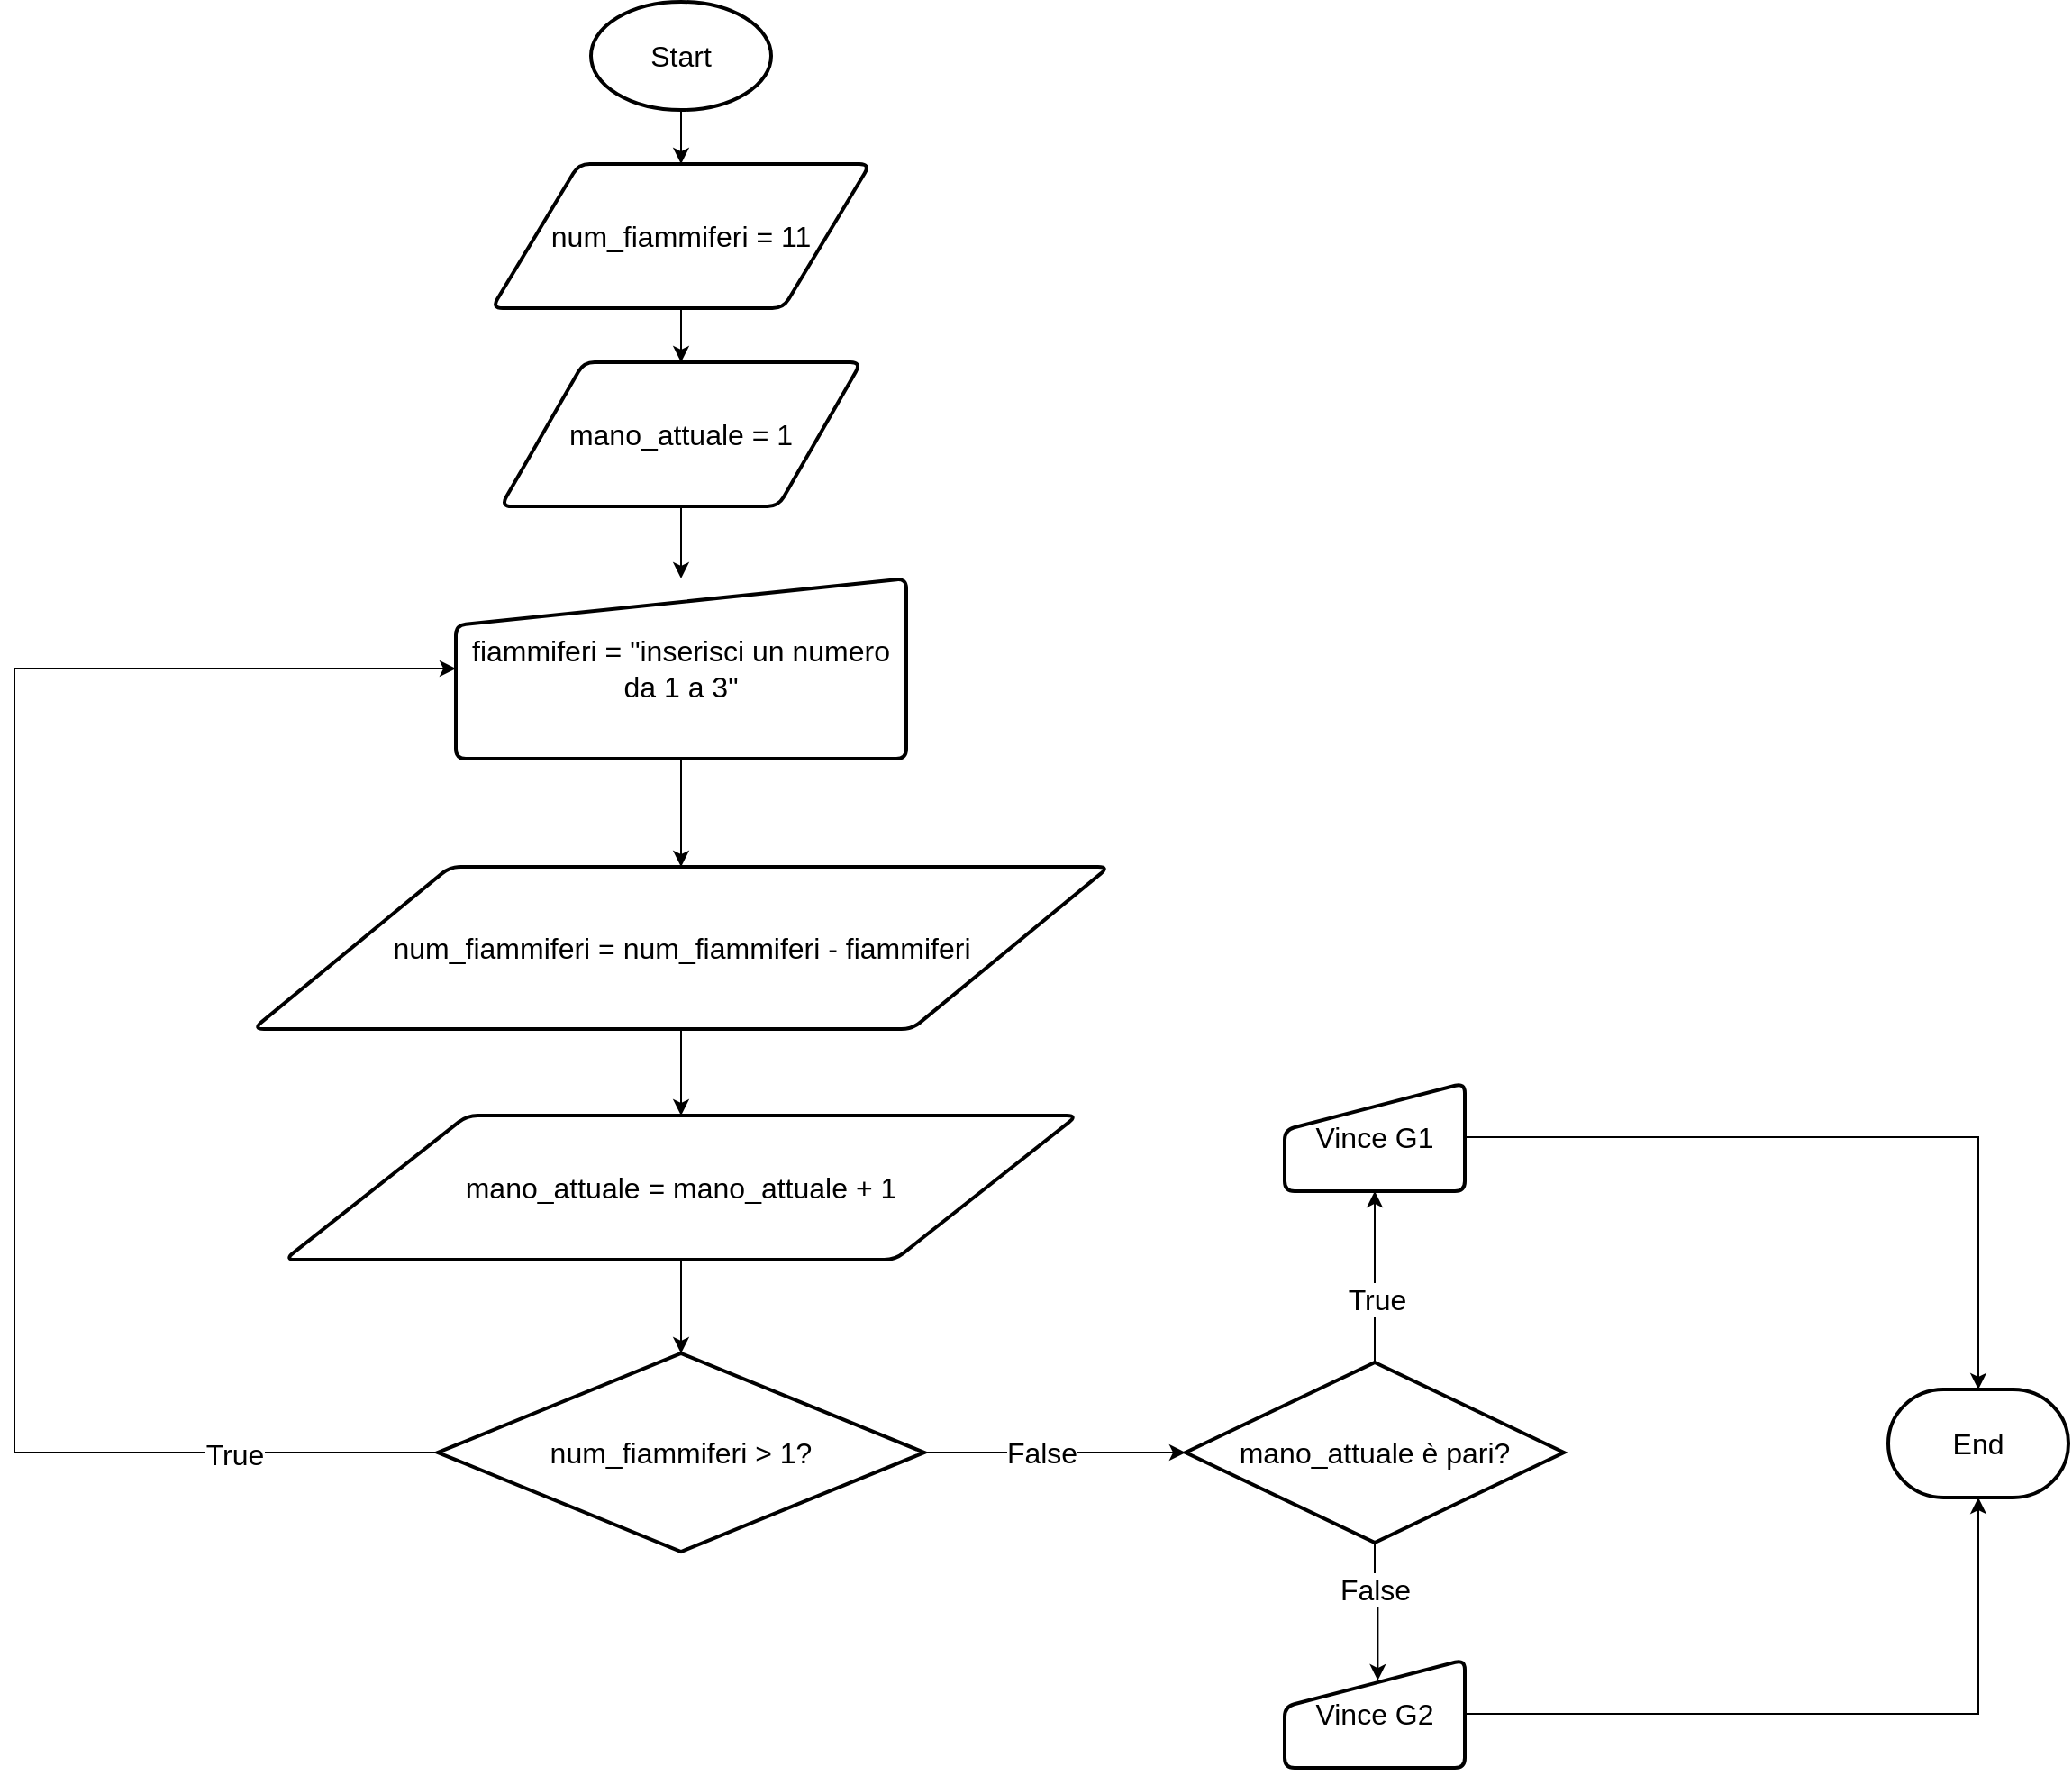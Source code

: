<mxfile version="26.0.4" pages="3">
  <diagram name="Gioco-11-basic" id="nITLRNRX0it9IIfdgYy6">
    <mxGraphModel dx="3160" dy="1380" grid="1" gridSize="10" guides="1" tooltips="1" connect="1" arrows="1" fold="1" page="1" pageScale="1" pageWidth="827" pageHeight="1169" math="0" shadow="0">
      <root>
        <mxCell id="0" />
        <mxCell id="1" parent="0" />
        <mxCell id="puIySypTSIMgb-tg57lY-1" style="edgeStyle=orthogonalEdgeStyle;rounded=0;orthogonalLoop=1;jettySize=auto;html=1;exitX=0.5;exitY=1;exitDx=0;exitDy=0;exitPerimeter=0;" edge="1" parent="1" source="ydHHLo_HtunqcIbkE-GD-1" target="ydHHLo_HtunqcIbkE-GD-3">
          <mxGeometry relative="1" as="geometry" />
        </mxCell>
        <mxCell id="ydHHLo_HtunqcIbkE-GD-1" value="&lt;font style=&quot;font-size: 16px;&quot;&gt;Start&lt;/font&gt;" style="strokeWidth=2;html=1;shape=mxgraph.flowchart.start_1;whiteSpace=wrap;" parent="1" vertex="1">
          <mxGeometry x="160" y="40" width="100" height="60" as="geometry" />
        </mxCell>
        <mxCell id="ydHHLo_HtunqcIbkE-GD-2" value="&lt;font style=&quot;font-size: 16px;&quot;&gt;End&lt;/font&gt;" style="strokeWidth=2;html=1;shape=mxgraph.flowchart.terminator;whiteSpace=wrap;" parent="1" vertex="1">
          <mxGeometry x="880" y="810" width="100" height="60" as="geometry" />
        </mxCell>
        <mxCell id="puIySypTSIMgb-tg57lY-3" style="edgeStyle=orthogonalEdgeStyle;rounded=0;orthogonalLoop=1;jettySize=auto;html=1;" edge="1" parent="1" source="ydHHLo_HtunqcIbkE-GD-3" target="puIySypTSIMgb-tg57lY-2">
          <mxGeometry relative="1" as="geometry" />
        </mxCell>
        <mxCell id="ydHHLo_HtunqcIbkE-GD-3" value="&lt;font style=&quot;font-size: 16px;&quot;&gt;num_fiammiferi = 11&lt;/font&gt;" style="shape=parallelogram;html=1;strokeWidth=2;perimeter=parallelogramPerimeter;whiteSpace=wrap;rounded=1;arcSize=12;size=0.23;" parent="1" vertex="1">
          <mxGeometry x="105" y="130" width="210" height="80" as="geometry" />
        </mxCell>
        <mxCell id="puIySypTSIMgb-tg57lY-5" style="edgeStyle=orthogonalEdgeStyle;rounded=0;orthogonalLoop=1;jettySize=auto;html=1;entryX=0.5;entryY=0;entryDx=0;entryDy=0;" edge="1" parent="1" source="puIySypTSIMgb-tg57lY-2" target="puIySypTSIMgb-tg57lY-4">
          <mxGeometry relative="1" as="geometry" />
        </mxCell>
        <mxCell id="puIySypTSIMgb-tg57lY-2" value="&lt;font style=&quot;font-size: 16px;&quot;&gt;mano_attuale = 1&lt;/font&gt;" style="shape=parallelogram;html=1;strokeWidth=2;perimeter=parallelogramPerimeter;whiteSpace=wrap;rounded=1;arcSize=12;size=0.23;" vertex="1" parent="1">
          <mxGeometry x="110" y="240" width="200" height="80" as="geometry" />
        </mxCell>
        <mxCell id="puIySypTSIMgb-tg57lY-8" style="edgeStyle=orthogonalEdgeStyle;rounded=0;orthogonalLoop=1;jettySize=auto;html=1;entryX=0.5;entryY=0;entryDx=0;entryDy=0;" edge="1" parent="1" source="puIySypTSIMgb-tg57lY-4" target="puIySypTSIMgb-tg57lY-7">
          <mxGeometry relative="1" as="geometry" />
        </mxCell>
        <mxCell id="puIySypTSIMgb-tg57lY-4" value="&lt;font style=&quot;font-size: 16px;&quot;&gt;fiammiferi = &quot;inserisci un numero da 1 a 3&quot;&lt;/font&gt;" style="html=1;strokeWidth=2;shape=manualInput;whiteSpace=wrap;rounded=1;size=26;arcSize=11;" vertex="1" parent="1">
          <mxGeometry x="85" y="360" width="250" height="100" as="geometry" />
        </mxCell>
        <mxCell id="puIySypTSIMgb-tg57lY-12" style="edgeStyle=orthogonalEdgeStyle;rounded=0;orthogonalLoop=1;jettySize=auto;html=1;entryX=0.5;entryY=0;entryDx=0;entryDy=0;" edge="1" parent="1" source="puIySypTSIMgb-tg57lY-7" target="puIySypTSIMgb-tg57lY-9">
          <mxGeometry relative="1" as="geometry" />
        </mxCell>
        <mxCell id="puIySypTSIMgb-tg57lY-7" value="&lt;font style=&quot;font-size: 16px;&quot;&gt;num_fiammiferi = num_fiammiferi - fiammiferi&lt;/font&gt;" style="shape=parallelogram;html=1;strokeWidth=2;perimeter=parallelogramPerimeter;whiteSpace=wrap;rounded=1;arcSize=12;size=0.23;" vertex="1" parent="1">
          <mxGeometry x="-27.5" y="520" width="475" height="90" as="geometry" />
        </mxCell>
        <mxCell id="puIySypTSIMgb-tg57lY-9" value="&lt;font style=&quot;font-size: 16px;&quot;&gt;mano_attuale = mano_attuale + 1&lt;/font&gt;" style="shape=parallelogram;html=1;strokeWidth=2;perimeter=parallelogramPerimeter;whiteSpace=wrap;rounded=1;arcSize=12;size=0.23;" vertex="1" parent="1">
          <mxGeometry x="-10" y="658" width="440" height="80" as="geometry" />
        </mxCell>
        <mxCell id="puIySypTSIMgb-tg57lY-16" style="edgeStyle=orthogonalEdgeStyle;rounded=0;orthogonalLoop=1;jettySize=auto;html=1;entryX=0;entryY=0.5;entryDx=0;entryDy=0;exitX=0;exitY=0.5;exitDx=0;exitDy=0;exitPerimeter=0;" edge="1" parent="1" source="puIySypTSIMgb-tg57lY-13" target="puIySypTSIMgb-tg57lY-4">
          <mxGeometry relative="1" as="geometry">
            <Array as="points">
              <mxPoint x="85" y="845" />
              <mxPoint x="-160" y="845" />
              <mxPoint x="-160" y="410" />
            </Array>
          </mxGeometry>
        </mxCell>
        <mxCell id="puIySypTSIMgb-tg57lY-18" value="&lt;font style=&quot;font-size: 16px;&quot;&gt;True&lt;/font&gt;" style="edgeLabel;html=1;align=center;verticalAlign=middle;resizable=0;points=[];" vertex="1" connectable="0" parent="puIySypTSIMgb-tg57lY-16">
          <mxGeometry x="-0.886" y="1" relative="1" as="geometry">
            <mxPoint x="-80" as="offset" />
          </mxGeometry>
        </mxCell>
        <mxCell id="puIySypTSIMgb-tg57lY-13" value="&lt;font style=&quot;font-size: 16px;&quot;&gt;num_fiammiferi &amp;gt; 1?&lt;/font&gt;" style="strokeWidth=2;html=1;shape=mxgraph.flowchart.decision;whiteSpace=wrap;" vertex="1" parent="1">
          <mxGeometry x="75" y="790" width="270" height="110" as="geometry" />
        </mxCell>
        <mxCell id="puIySypTSIMgb-tg57lY-14" style="edgeStyle=orthogonalEdgeStyle;rounded=0;orthogonalLoop=1;jettySize=auto;html=1;entryX=0.5;entryY=0;entryDx=0;entryDy=0;entryPerimeter=0;" edge="1" parent="1" source="puIySypTSIMgb-tg57lY-9" target="puIySypTSIMgb-tg57lY-13">
          <mxGeometry relative="1" as="geometry" />
        </mxCell>
        <mxCell id="puIySypTSIMgb-tg57lY-29" style="edgeStyle=orthogonalEdgeStyle;rounded=0;orthogonalLoop=1;jettySize=auto;html=1;entryX=0.5;entryY=1;entryDx=0;entryDy=0;" edge="1" parent="1" source="puIySypTSIMgb-tg57lY-20" target="puIySypTSIMgb-tg57lY-23">
          <mxGeometry relative="1" as="geometry" />
        </mxCell>
        <mxCell id="puIySypTSIMgb-tg57lY-30" value="&lt;font style=&quot;font-size: 16px;&quot;&gt;True&lt;/font&gt;" style="edgeLabel;html=1;align=center;verticalAlign=middle;resizable=0;points=[];" vertex="1" connectable="0" parent="puIySypTSIMgb-tg57lY-29">
          <mxGeometry x="-0.266" y="-1" relative="1" as="geometry">
            <mxPoint as="offset" />
          </mxGeometry>
        </mxCell>
        <mxCell id="puIySypTSIMgb-tg57lY-20" value="&lt;span style=&quot;font-size: 16px;&quot;&gt;mano_attuale è pari?&lt;/span&gt;" style="strokeWidth=2;html=1;shape=mxgraph.flowchart.decision;whiteSpace=wrap;" vertex="1" parent="1">
          <mxGeometry x="490" y="795" width="210" height="100" as="geometry" />
        </mxCell>
        <mxCell id="puIySypTSIMgb-tg57lY-21" style="edgeStyle=orthogonalEdgeStyle;rounded=0;orthogonalLoop=1;jettySize=auto;html=1;entryX=0;entryY=0.5;entryDx=0;entryDy=0;entryPerimeter=0;" edge="1" parent="1" source="puIySypTSIMgb-tg57lY-13" target="puIySypTSIMgb-tg57lY-20">
          <mxGeometry relative="1" as="geometry" />
        </mxCell>
        <mxCell id="puIySypTSIMgb-tg57lY-22" value="&lt;font style=&quot;font-size: 16px;&quot;&gt;False&lt;/font&gt;" style="edgeLabel;html=1;align=center;verticalAlign=middle;resizable=0;points=[];" vertex="1" connectable="0" parent="puIySypTSIMgb-tg57lY-21">
          <mxGeometry x="-0.108" relative="1" as="geometry">
            <mxPoint as="offset" />
          </mxGeometry>
        </mxCell>
        <mxCell id="puIySypTSIMgb-tg57lY-33" style="edgeStyle=orthogonalEdgeStyle;rounded=0;orthogonalLoop=1;jettySize=auto;html=1;exitX=1;exitY=0.5;exitDx=0;exitDy=0;" edge="1" parent="1" source="puIySypTSIMgb-tg57lY-23" target="ydHHLo_HtunqcIbkE-GD-2">
          <mxGeometry relative="1" as="geometry" />
        </mxCell>
        <mxCell id="puIySypTSIMgb-tg57lY-23" value="&lt;font style=&quot;font-size: 16px;&quot;&gt;Vince G1&lt;/font&gt;" style="html=1;strokeWidth=2;shape=manualInput;whiteSpace=wrap;rounded=1;size=26;arcSize=11;" vertex="1" parent="1">
          <mxGeometry x="545" y="640" width="100" height="60" as="geometry" />
        </mxCell>
        <mxCell id="puIySypTSIMgb-tg57lY-26" value="&lt;font style=&quot;font-size: 16px;&quot;&gt;Vince G2&lt;/font&gt;" style="html=1;strokeWidth=2;shape=manualInput;whiteSpace=wrap;rounded=1;size=26;arcSize=11;" vertex="1" parent="1">
          <mxGeometry x="545" y="960" width="100" height="60" as="geometry" />
        </mxCell>
        <mxCell id="puIySypTSIMgb-tg57lY-27" style="edgeStyle=orthogonalEdgeStyle;rounded=0;orthogonalLoop=1;jettySize=auto;html=1;exitX=0.5;exitY=1;exitDx=0;exitDy=0;" edge="1" parent="1" source="puIySypTSIMgb-tg57lY-26" target="puIySypTSIMgb-tg57lY-26">
          <mxGeometry relative="1" as="geometry" />
        </mxCell>
        <mxCell id="puIySypTSIMgb-tg57lY-31" style="edgeStyle=orthogonalEdgeStyle;rounded=0;orthogonalLoop=1;jettySize=auto;html=1;entryX=0.517;entryY=0.192;entryDx=0;entryDy=0;entryPerimeter=0;" edge="1" parent="1" source="puIySypTSIMgb-tg57lY-20" target="puIySypTSIMgb-tg57lY-26">
          <mxGeometry relative="1" as="geometry" />
        </mxCell>
        <mxCell id="puIySypTSIMgb-tg57lY-32" value="&lt;font style=&quot;font-size: 16px;&quot;&gt;False&lt;/font&gt;" style="edgeLabel;html=1;align=center;verticalAlign=middle;resizable=0;points=[];" vertex="1" connectable="0" parent="puIySypTSIMgb-tg57lY-31">
          <mxGeometry x="-0.346" relative="1" as="geometry">
            <mxPoint as="offset" />
          </mxGeometry>
        </mxCell>
        <mxCell id="puIySypTSIMgb-tg57lY-34" style="edgeStyle=orthogonalEdgeStyle;rounded=0;orthogonalLoop=1;jettySize=auto;html=1;entryX=0.5;entryY=1;entryDx=0;entryDy=0;entryPerimeter=0;" edge="1" parent="1" source="puIySypTSIMgb-tg57lY-26" target="ydHHLo_HtunqcIbkE-GD-2">
          <mxGeometry relative="1" as="geometry" />
        </mxCell>
      </root>
    </mxGraphModel>
  </diagram>
  <diagram name="Gioco-11-IRL" id="3XqDNQ9mmYwyKz1ZbkB2">
    <mxGraphModel dx="2327" dy="887" grid="1" gridSize="10" guides="1" tooltips="1" connect="1" arrows="1" fold="1" page="1" pageScale="1" pageWidth="827" pageHeight="1169" math="0" shadow="0">
      <root>
        <mxCell id="5AyftZAbdrbTaBpioSLw-0" />
        <mxCell id="5AyftZAbdrbTaBpioSLw-1" parent="5AyftZAbdrbTaBpioSLw-0" />
        <mxCell id="5AyftZAbdrbTaBpioSLw-2" style="edgeStyle=orthogonalEdgeStyle;rounded=0;orthogonalLoop=1;jettySize=auto;html=1;exitX=0.5;exitY=1;exitDx=0;exitDy=0;exitPerimeter=0;" edge="1" parent="5AyftZAbdrbTaBpioSLw-1" source="5AyftZAbdrbTaBpioSLw-3" target="5AyftZAbdrbTaBpioSLw-6">
          <mxGeometry relative="1" as="geometry" />
        </mxCell>
        <mxCell id="5AyftZAbdrbTaBpioSLw-3" value="&lt;font style=&quot;font-size: 16px;&quot;&gt;Start&lt;/font&gt;" style="strokeWidth=2;html=1;shape=mxgraph.flowchart.start_1;whiteSpace=wrap;" vertex="1" parent="5AyftZAbdrbTaBpioSLw-1">
          <mxGeometry x="160" y="40" width="100" height="60" as="geometry" />
        </mxCell>
        <mxCell id="5AyftZAbdrbTaBpioSLw-4" value="&lt;font style=&quot;font-size: 16px;&quot;&gt;End&lt;/font&gt;" style="strokeWidth=2;html=1;shape=mxgraph.flowchart.terminator;whiteSpace=wrap;" vertex="1" parent="5AyftZAbdrbTaBpioSLw-1">
          <mxGeometry x="880" y="1390" width="100" height="60" as="geometry" />
        </mxCell>
        <mxCell id="5AyftZAbdrbTaBpioSLw-5" style="edgeStyle=orthogonalEdgeStyle;rounded=0;orthogonalLoop=1;jettySize=auto;html=1;" edge="1" parent="5AyftZAbdrbTaBpioSLw-1" source="5AyftZAbdrbTaBpioSLw-6" target="5AyftZAbdrbTaBpioSLw-8">
          <mxGeometry relative="1" as="geometry" />
        </mxCell>
        <mxCell id="5AyftZAbdrbTaBpioSLw-6" value="&lt;font style=&quot;font-size: 16px;&quot;&gt;num_fiammiferi = 11&lt;/font&gt;" style="shape=parallelogram;html=1;strokeWidth=2;perimeter=parallelogramPerimeter;whiteSpace=wrap;rounded=1;arcSize=12;size=0.23;" vertex="1" parent="5AyftZAbdrbTaBpioSLw-1">
          <mxGeometry x="105" y="130" width="210" height="80" as="geometry" />
        </mxCell>
        <mxCell id="5AyftZAbdrbTaBpioSLw-7" style="edgeStyle=orthogonalEdgeStyle;rounded=0;orthogonalLoop=1;jettySize=auto;html=1;entryX=0.5;entryY=0;entryDx=0;entryDy=0;" edge="1" parent="5AyftZAbdrbTaBpioSLw-1" source="5AyftZAbdrbTaBpioSLw-8" target="5AyftZAbdrbTaBpioSLw-10">
          <mxGeometry relative="1" as="geometry" />
        </mxCell>
        <mxCell id="5AyftZAbdrbTaBpioSLw-8" value="&lt;font style=&quot;font-size: 16px;&quot;&gt;mano_attuale = 1&lt;/font&gt;" style="shape=parallelogram;html=1;strokeWidth=2;perimeter=parallelogramPerimeter;whiteSpace=wrap;rounded=1;arcSize=12;size=0.23;" vertex="1" parent="5AyftZAbdrbTaBpioSLw-1">
          <mxGeometry x="110" y="240" width="200" height="80" as="geometry" />
        </mxCell>
        <mxCell id="5AyftZAbdrbTaBpioSLw-10" value="&lt;font style=&quot;font-size: 16px;&quot;&gt;fiammiferi = &quot;inserisci un numero da pescare&quot;&lt;/font&gt;" style="html=1;strokeWidth=2;shape=manualInput;whiteSpace=wrap;rounded=1;size=26;arcSize=11;" vertex="1" parent="5AyftZAbdrbTaBpioSLw-1">
          <mxGeometry x="85" y="360" width="250" height="100" as="geometry" />
        </mxCell>
        <mxCell id="5AyftZAbdrbTaBpioSLw-11" style="edgeStyle=orthogonalEdgeStyle;rounded=0;orthogonalLoop=1;jettySize=auto;html=1;entryX=0.5;entryY=0;entryDx=0;entryDy=0;" edge="1" parent="5AyftZAbdrbTaBpioSLw-1" source="5AyftZAbdrbTaBpioSLw-12" target="5AyftZAbdrbTaBpioSLw-13">
          <mxGeometry relative="1" as="geometry" />
        </mxCell>
        <mxCell id="5AyftZAbdrbTaBpioSLw-12" value="&lt;font style=&quot;font-size: 16px;&quot;&gt;num_fiammiferi = num_fiammiferi - fiammiferi&lt;/font&gt;" style="shape=parallelogram;html=1;strokeWidth=2;perimeter=parallelogramPerimeter;whiteSpace=wrap;rounded=1;arcSize=12;size=0.23;" vertex="1" parent="5AyftZAbdrbTaBpioSLw-1">
          <mxGeometry x="-27.5" y="1100" width="475" height="90" as="geometry" />
        </mxCell>
        <mxCell id="5AyftZAbdrbTaBpioSLw-13" value="&lt;font style=&quot;font-size: 16px;&quot;&gt;mano_attuale = mano_attuale + 1&lt;/font&gt;" style="shape=parallelogram;html=1;strokeWidth=2;perimeter=parallelogramPerimeter;whiteSpace=wrap;rounded=1;arcSize=12;size=0.23;" vertex="1" parent="5AyftZAbdrbTaBpioSLw-1">
          <mxGeometry x="-10" y="1238" width="440" height="80" as="geometry" />
        </mxCell>
        <mxCell id="5AyftZAbdrbTaBpioSLw-14" style="edgeStyle=orthogonalEdgeStyle;rounded=0;orthogonalLoop=1;jettySize=auto;html=1;entryX=0;entryY=0.5;entryDx=0;entryDy=0;exitX=0;exitY=0.5;exitDx=0;exitDy=0;exitPerimeter=0;" edge="1" parent="5AyftZAbdrbTaBpioSLw-1" source="5AyftZAbdrbTaBpioSLw-16" target="5AyftZAbdrbTaBpioSLw-10">
          <mxGeometry relative="1" as="geometry">
            <Array as="points">
              <mxPoint x="75" y="1420" />
              <mxPoint x="-160" y="1420" />
              <mxPoint x="-160" y="410" />
            </Array>
          </mxGeometry>
        </mxCell>
        <mxCell id="5AyftZAbdrbTaBpioSLw-15" value="&lt;font style=&quot;font-size: 16px;&quot;&gt;False&lt;/font&gt;" style="edgeLabel;html=1;align=center;verticalAlign=middle;resizable=0;points=[];" vertex="1" connectable="0" parent="5AyftZAbdrbTaBpioSLw-14">
          <mxGeometry x="-0.886" y="1" relative="1" as="geometry">
            <mxPoint x="-80" as="offset" />
          </mxGeometry>
        </mxCell>
        <mxCell id="5AyftZAbdrbTaBpioSLw-16" value="&lt;font style=&quot;font-size: 16px;&quot;&gt;num_fiammiferi == 1?&lt;/font&gt;" style="strokeWidth=2;html=1;shape=mxgraph.flowchart.decision;whiteSpace=wrap;" vertex="1" parent="5AyftZAbdrbTaBpioSLw-1">
          <mxGeometry x="75.01" y="1365" width="270" height="110" as="geometry" />
        </mxCell>
        <mxCell id="5AyftZAbdrbTaBpioSLw-17" style="edgeStyle=orthogonalEdgeStyle;rounded=0;orthogonalLoop=1;jettySize=auto;html=1;entryX=0.5;entryY=0;entryDx=0;entryDy=0;entryPerimeter=0;" edge="1" parent="5AyftZAbdrbTaBpioSLw-1" source="5AyftZAbdrbTaBpioSLw-13" target="5AyftZAbdrbTaBpioSLw-16">
          <mxGeometry relative="1" as="geometry" />
        </mxCell>
        <mxCell id="5AyftZAbdrbTaBpioSLw-18" style="edgeStyle=orthogonalEdgeStyle;rounded=0;orthogonalLoop=1;jettySize=auto;html=1;entryX=0.5;entryY=1;entryDx=0;entryDy=0;" edge="1" parent="5AyftZAbdrbTaBpioSLw-1" source="5AyftZAbdrbTaBpioSLw-20" target="5AyftZAbdrbTaBpioSLw-24">
          <mxGeometry relative="1" as="geometry" />
        </mxCell>
        <mxCell id="5AyftZAbdrbTaBpioSLw-19" value="&lt;font style=&quot;font-size: 16px;&quot;&gt;True&lt;/font&gt;" style="edgeLabel;html=1;align=center;verticalAlign=middle;resizable=0;points=[];" vertex="1" connectable="0" parent="5AyftZAbdrbTaBpioSLw-18">
          <mxGeometry x="-0.266" y="-1" relative="1" as="geometry">
            <mxPoint as="offset" />
          </mxGeometry>
        </mxCell>
        <mxCell id="5AyftZAbdrbTaBpioSLw-20" value="&lt;span style=&quot;font-size: 16px;&quot;&gt;mano_attuale è pari?&lt;/span&gt;" style="strokeWidth=2;html=1;shape=mxgraph.flowchart.decision;whiteSpace=wrap;" vertex="1" parent="5AyftZAbdrbTaBpioSLw-1">
          <mxGeometry x="490" y="1371" width="210" height="100" as="geometry" />
        </mxCell>
        <mxCell id="5AyftZAbdrbTaBpioSLw-21" style="edgeStyle=orthogonalEdgeStyle;rounded=0;orthogonalLoop=1;jettySize=auto;html=1;entryX=0;entryY=0.5;entryDx=0;entryDy=0;entryPerimeter=0;" edge="1" parent="5AyftZAbdrbTaBpioSLw-1" source="5AyftZAbdrbTaBpioSLw-16" target="5AyftZAbdrbTaBpioSLw-20">
          <mxGeometry relative="1" as="geometry" />
        </mxCell>
        <mxCell id="5AyftZAbdrbTaBpioSLw-22" value="&lt;font style=&quot;font-size: 16px;&quot;&gt;True&lt;/font&gt;" style="edgeLabel;html=1;align=center;verticalAlign=middle;resizable=0;points=[];" vertex="1" connectable="0" parent="5AyftZAbdrbTaBpioSLw-21">
          <mxGeometry x="-0.108" relative="1" as="geometry">
            <mxPoint as="offset" />
          </mxGeometry>
        </mxCell>
        <mxCell id="5AyftZAbdrbTaBpioSLw-23" style="edgeStyle=orthogonalEdgeStyle;rounded=0;orthogonalLoop=1;jettySize=auto;html=1;exitX=1;exitY=0.5;exitDx=0;exitDy=0;" edge="1" parent="5AyftZAbdrbTaBpioSLw-1" source="5AyftZAbdrbTaBpioSLw-24" target="5AyftZAbdrbTaBpioSLw-4">
          <mxGeometry relative="1" as="geometry" />
        </mxCell>
        <mxCell id="5AyftZAbdrbTaBpioSLw-24" value="&lt;font style=&quot;font-size: 16px;&quot;&gt;Vince G1&lt;/font&gt;" style="html=1;strokeWidth=2;shape=manualInput;whiteSpace=wrap;rounded=1;size=26;arcSize=11;" vertex="1" parent="5AyftZAbdrbTaBpioSLw-1">
          <mxGeometry x="545" y="1220" width="100" height="60" as="geometry" />
        </mxCell>
        <mxCell id="5AyftZAbdrbTaBpioSLw-25" value="&lt;font style=&quot;font-size: 16px;&quot;&gt;Vince G2&lt;/font&gt;" style="html=1;strokeWidth=2;shape=manualInput;whiteSpace=wrap;rounded=1;size=26;arcSize=11;" vertex="1" parent="5AyftZAbdrbTaBpioSLw-1">
          <mxGeometry x="545" y="1540" width="100" height="60" as="geometry" />
        </mxCell>
        <mxCell id="5AyftZAbdrbTaBpioSLw-26" style="edgeStyle=orthogonalEdgeStyle;rounded=0;orthogonalLoop=1;jettySize=auto;html=1;exitX=0.5;exitY=1;exitDx=0;exitDy=0;" edge="1" parent="5AyftZAbdrbTaBpioSLw-1" source="5AyftZAbdrbTaBpioSLw-25" target="5AyftZAbdrbTaBpioSLw-25">
          <mxGeometry relative="1" as="geometry" />
        </mxCell>
        <mxCell id="5AyftZAbdrbTaBpioSLw-27" style="edgeStyle=orthogonalEdgeStyle;rounded=0;orthogonalLoop=1;jettySize=auto;html=1;entryX=0.517;entryY=0.192;entryDx=0;entryDy=0;entryPerimeter=0;" edge="1" parent="5AyftZAbdrbTaBpioSLw-1" source="5AyftZAbdrbTaBpioSLw-20" target="5AyftZAbdrbTaBpioSLw-25">
          <mxGeometry relative="1" as="geometry" />
        </mxCell>
        <mxCell id="5AyftZAbdrbTaBpioSLw-28" value="&lt;font style=&quot;font-size: 16px;&quot;&gt;False&lt;/font&gt;" style="edgeLabel;html=1;align=center;verticalAlign=middle;resizable=0;points=[];" vertex="1" connectable="0" parent="5AyftZAbdrbTaBpioSLw-27">
          <mxGeometry x="-0.346" relative="1" as="geometry">
            <mxPoint as="offset" />
          </mxGeometry>
        </mxCell>
        <mxCell id="5AyftZAbdrbTaBpioSLw-29" style="edgeStyle=orthogonalEdgeStyle;rounded=0;orthogonalLoop=1;jettySize=auto;html=1;entryX=0.5;entryY=1;entryDx=0;entryDy=0;entryPerimeter=0;" edge="1" parent="5AyftZAbdrbTaBpioSLw-1" source="5AyftZAbdrbTaBpioSLw-25" target="5AyftZAbdrbTaBpioSLw-4">
          <mxGeometry relative="1" as="geometry" />
        </mxCell>
        <mxCell id="hY0oGXhMn6UQoCSrALOl-5" style="edgeStyle=orthogonalEdgeStyle;rounded=0;orthogonalLoop=1;jettySize=auto;html=1;entryX=0;entryY=0.5;entryDx=0;entryDy=0;" edge="1" parent="5AyftZAbdrbTaBpioSLw-1" source="hY0oGXhMn6UQoCSrALOl-1" target="hY0oGXhMn6UQoCSrALOl-4">
          <mxGeometry relative="1" as="geometry" />
        </mxCell>
        <mxCell id="hY0oGXhMn6UQoCSrALOl-6" value="&lt;font style=&quot;font-size: 16px;&quot;&gt;False&lt;/font&gt;" style="edgeLabel;html=1;align=center;verticalAlign=middle;resizable=0;points=[];" vertex="1" connectable="0" parent="hY0oGXhMn6UQoCSrALOl-5">
          <mxGeometry x="-0.325" relative="1" as="geometry">
            <mxPoint x="26" as="offset" />
          </mxGeometry>
        </mxCell>
        <mxCell id="hY0oGXhMn6UQoCSrALOl-1" value="&lt;span style=&quot;font-size: 16px;&quot;&gt;fiammiferi è un numero?&lt;/span&gt;" style="strokeWidth=2;html=1;shape=mxgraph.flowchart.decision;whiteSpace=wrap;" vertex="1" parent="5AyftZAbdrbTaBpioSLw-1">
          <mxGeometry x="75" y="515" width="270" height="110" as="geometry" />
        </mxCell>
        <mxCell id="hY0oGXhMn6UQoCSrALOl-11" style="edgeStyle=orthogonalEdgeStyle;rounded=0;orthogonalLoop=1;jettySize=auto;html=1;entryX=0.5;entryY=1;entryDx=0;entryDy=0;" edge="1" parent="5AyftZAbdrbTaBpioSLw-1" source="hY0oGXhMn6UQoCSrALOl-2" target="hY0oGXhMn6UQoCSrALOl-4">
          <mxGeometry relative="1" as="geometry" />
        </mxCell>
        <mxCell id="hY0oGXhMn6UQoCSrALOl-12" value="&lt;font style=&quot;font-size: 16px;&quot;&gt;False&lt;/font&gt;" style="edgeLabel;html=1;align=center;verticalAlign=middle;resizable=0;points=[];" vertex="1" connectable="0" parent="hY0oGXhMn6UQoCSrALOl-11">
          <mxGeometry x="-0.41" y="3" relative="1" as="geometry">
            <mxPoint x="-62" as="offset" />
          </mxGeometry>
        </mxCell>
        <mxCell id="hY0oGXhMn6UQoCSrALOl-2" value="&lt;span style=&quot;font-size: 16px;&quot;&gt;fiammiferi &amp;lt; num_fiammiferi?&lt;/span&gt;" style="strokeWidth=2;html=1;shape=mxgraph.flowchart.decision;whiteSpace=wrap;" vertex="1" parent="5AyftZAbdrbTaBpioSLw-1">
          <mxGeometry x="79.38" y="720" width="261.25" height="120" as="geometry" />
        </mxCell>
        <mxCell id="hY0oGXhMn6UQoCSrALOl-7" style="edgeStyle=orthogonalEdgeStyle;rounded=0;orthogonalLoop=1;jettySize=auto;html=1;entryX=1;entryY=0.5;entryDx=0;entryDy=0;" edge="1" parent="5AyftZAbdrbTaBpioSLw-1" source="hY0oGXhMn6UQoCSrALOl-4" target="5AyftZAbdrbTaBpioSLw-10">
          <mxGeometry relative="1" as="geometry">
            <Array as="points">
              <mxPoint x="700" y="410" />
            </Array>
          </mxGeometry>
        </mxCell>
        <mxCell id="hY0oGXhMn6UQoCSrALOl-4" value="&lt;span style=&quot;font-size: 16px;&quot;&gt;&quot;Inserisci un valore numerico corretto&quot;&lt;/span&gt;" style="html=1;strokeWidth=2;shape=manualInput;whiteSpace=wrap;rounded=1;size=26;arcSize=11;" vertex="1" parent="5AyftZAbdrbTaBpioSLw-1">
          <mxGeometry x="580" y="530" width="360" height="80" as="geometry" />
        </mxCell>
        <mxCell id="hY0oGXhMn6UQoCSrALOl-8" style="edgeStyle=orthogonalEdgeStyle;rounded=0;orthogonalLoop=1;jettySize=auto;html=1;entryX=0.5;entryY=0;entryDx=0;entryDy=0;entryPerimeter=0;" edge="1" parent="5AyftZAbdrbTaBpioSLw-1" source="5AyftZAbdrbTaBpioSLw-10" target="hY0oGXhMn6UQoCSrALOl-1">
          <mxGeometry relative="1" as="geometry" />
        </mxCell>
        <mxCell id="hY0oGXhMn6UQoCSrALOl-9" style="edgeStyle=orthogonalEdgeStyle;rounded=0;orthogonalLoop=1;jettySize=auto;html=1;entryX=0.5;entryY=0;entryDx=0;entryDy=0;entryPerimeter=0;" edge="1" parent="5AyftZAbdrbTaBpioSLw-1" source="hY0oGXhMn6UQoCSrALOl-1" target="hY0oGXhMn6UQoCSrALOl-2">
          <mxGeometry relative="1" as="geometry" />
        </mxCell>
        <mxCell id="hY0oGXhMn6UQoCSrALOl-10" value="&lt;font style=&quot;font-size: 16px;&quot;&gt;True&lt;/font&gt;" style="edgeLabel;html=1;align=center;verticalAlign=middle;resizable=0;points=[];" vertex="1" connectable="0" parent="hY0oGXhMn6UQoCSrALOl-9">
          <mxGeometry x="-0.202" y="-2" relative="1" as="geometry">
            <mxPoint as="offset" />
          </mxGeometry>
        </mxCell>
        <mxCell id="hY0oGXhMn6UQoCSrALOl-16" style="edgeStyle=orthogonalEdgeStyle;rounded=0;orthogonalLoop=1;jettySize=auto;html=1;entryX=0.547;entryY=1.004;entryDx=0;entryDy=0;entryPerimeter=0;" edge="1" parent="5AyftZAbdrbTaBpioSLw-1" source="hY0oGXhMn6UQoCSrALOl-13" target="hY0oGXhMn6UQoCSrALOl-4">
          <mxGeometry relative="1" as="geometry" />
        </mxCell>
        <mxCell id="hY0oGXhMn6UQoCSrALOl-17" value="&lt;font style=&quot;font-size: 16px;&quot;&gt;False&lt;/font&gt;" style="edgeLabel;html=1;align=center;verticalAlign=middle;resizable=0;points=[];" vertex="1" connectable="0" parent="hY0oGXhMn6UQoCSrALOl-16">
          <mxGeometry x="-0.733" relative="1" as="geometry">
            <mxPoint x="1" as="offset" />
          </mxGeometry>
        </mxCell>
        <mxCell id="hY0oGXhMn6UQoCSrALOl-18" style="edgeStyle=orthogonalEdgeStyle;rounded=0;orthogonalLoop=1;jettySize=auto;html=1;entryX=0.5;entryY=0;entryDx=0;entryDy=0;" edge="1" parent="5AyftZAbdrbTaBpioSLw-1" source="hY0oGXhMn6UQoCSrALOl-13" target="5AyftZAbdrbTaBpioSLw-12">
          <mxGeometry relative="1" as="geometry" />
        </mxCell>
        <mxCell id="hY0oGXhMn6UQoCSrALOl-19" value="&lt;font style=&quot;font-size: 16px;&quot;&gt;True&lt;/font&gt;" style="edgeLabel;html=1;align=center;verticalAlign=middle;resizable=0;points=[];" vertex="1" connectable="0" parent="hY0oGXhMn6UQoCSrALOl-18">
          <mxGeometry x="-0.056" relative="1" as="geometry">
            <mxPoint as="offset" />
          </mxGeometry>
        </mxCell>
        <mxCell id="hY0oGXhMn6UQoCSrALOl-13" value="&lt;span style=&quot;font-size: 16px;&quot;&gt;&amp;nbsp;fiammiferi &amp;gt; 0 e fiammiferi &amp;lt; 4?&lt;/span&gt;" style="strokeWidth=2;html=1;shape=mxgraph.flowchart.decision;whiteSpace=wrap;" vertex="1" parent="5AyftZAbdrbTaBpioSLw-1">
          <mxGeometry x="79.38" y="910" width="261.25" height="120" as="geometry" />
        </mxCell>
        <mxCell id="hY0oGXhMn6UQoCSrALOl-14" style="edgeStyle=orthogonalEdgeStyle;rounded=0;orthogonalLoop=1;jettySize=auto;html=1;entryX=0.5;entryY=0;entryDx=0;entryDy=0;entryPerimeter=0;" edge="1" parent="5AyftZAbdrbTaBpioSLw-1" source="hY0oGXhMn6UQoCSrALOl-2" target="hY0oGXhMn6UQoCSrALOl-13">
          <mxGeometry relative="1" as="geometry" />
        </mxCell>
        <mxCell id="hY0oGXhMn6UQoCSrALOl-15" value="&lt;font style=&quot;font-size: 16px;&quot;&gt;True&lt;/font&gt;" style="edgeLabel;html=1;align=center;verticalAlign=middle;resizable=0;points=[];" vertex="1" connectable="0" parent="hY0oGXhMn6UQoCSrALOl-14">
          <mxGeometry x="-0.166" y="3" relative="1" as="geometry">
            <mxPoint y="1" as="offset" />
          </mxGeometry>
        </mxCell>
      </root>
    </mxGraphModel>
  </diagram>
  <diagram name="Gioco-11-IRL-FRFR" id="WA34xMuzDkQ64p_7hFqc">
    <mxGraphModel dx="3155" dy="1931" grid="1" gridSize="10" guides="1" tooltips="1" connect="1" arrows="1" fold="1" page="1" pageScale="1" pageWidth="1920" pageHeight="1200" math="0" shadow="0">
      <root>
        <mxCell id="sSZvdboSOu6aMfR4jaZI-0" />
        <mxCell id="sSZvdboSOu6aMfR4jaZI-1" parent="sSZvdboSOu6aMfR4jaZI-0" />
        <mxCell id="sSZvdboSOu6aMfR4jaZI-2" style="edgeStyle=orthogonalEdgeStyle;rounded=0;orthogonalLoop=1;jettySize=auto;html=1;exitX=0.5;exitY=1;exitDx=0;exitDy=0;exitPerimeter=0;" edge="1" parent="sSZvdboSOu6aMfR4jaZI-1" source="sSZvdboSOu6aMfR4jaZI-3" target="sSZvdboSOu6aMfR4jaZI-6">
          <mxGeometry relative="1" as="geometry" />
        </mxCell>
        <mxCell id="sSZvdboSOu6aMfR4jaZI-3" value="&lt;font style=&quot;font-size: 16px;&quot;&gt;Start&lt;/font&gt;" style="strokeWidth=2;html=1;shape=mxgraph.flowchart.start_1;whiteSpace=wrap;" vertex="1" parent="sSZvdboSOu6aMfR4jaZI-1">
          <mxGeometry x="160" y="40" width="100" height="60" as="geometry" />
        </mxCell>
        <mxCell id="sSZvdboSOu6aMfR4jaZI-4" value="&lt;font style=&quot;font-size: 16px;&quot;&gt;End&lt;/font&gt;" style="strokeWidth=2;html=1;shape=mxgraph.flowchart.terminator;whiteSpace=wrap;" vertex="1" parent="sSZvdboSOu6aMfR4jaZI-1">
          <mxGeometry x="880" y="1390" width="100" height="60" as="geometry" />
        </mxCell>
        <mxCell id="sSZvdboSOu6aMfR4jaZI-5" style="edgeStyle=orthogonalEdgeStyle;rounded=0;orthogonalLoop=1;jettySize=auto;html=1;" edge="1" parent="sSZvdboSOu6aMfR4jaZI-1" source="sSZvdboSOu6aMfR4jaZI-6" target="sSZvdboSOu6aMfR4jaZI-8">
          <mxGeometry relative="1" as="geometry" />
        </mxCell>
        <mxCell id="sSZvdboSOu6aMfR4jaZI-6" value="&lt;font style=&quot;font-size: 16px;&quot;&gt;num_fiammiferi = 11&lt;/font&gt;" style="shape=parallelogram;html=1;strokeWidth=2;perimeter=parallelogramPerimeter;whiteSpace=wrap;rounded=1;arcSize=12;size=0.23;" vertex="1" parent="sSZvdboSOu6aMfR4jaZI-1">
          <mxGeometry x="105" y="130" width="210" height="80" as="geometry" />
        </mxCell>
        <mxCell id="sSZvdboSOu6aMfR4jaZI-7" style="edgeStyle=orthogonalEdgeStyle;rounded=0;orthogonalLoop=1;jettySize=auto;html=1;entryX=0.5;entryY=0;entryDx=0;entryDy=0;" edge="1" parent="sSZvdboSOu6aMfR4jaZI-1" source="sSZvdboSOu6aMfR4jaZI-8" target="sSZvdboSOu6aMfR4jaZI-9">
          <mxGeometry relative="1" as="geometry" />
        </mxCell>
        <mxCell id="sSZvdboSOu6aMfR4jaZI-8" value="&lt;font style=&quot;font-size: 16px;&quot;&gt;mano_attuale = 1&lt;/font&gt;" style="shape=parallelogram;html=1;strokeWidth=2;perimeter=parallelogramPerimeter;whiteSpace=wrap;rounded=1;arcSize=12;size=0.23;" vertex="1" parent="sSZvdboSOu6aMfR4jaZI-1">
          <mxGeometry x="110" y="240" width="200" height="80" as="geometry" />
        </mxCell>
        <mxCell id="sSZvdboSOu6aMfR4jaZI-9" value="&lt;font style=&quot;font-size: 16px;&quot;&gt;fiammiferi = &quot;inserisci un numero da pescare&quot;&lt;/font&gt;" style="html=1;strokeWidth=2;shape=manualInput;whiteSpace=wrap;rounded=1;size=26;arcSize=11;" vertex="1" parent="sSZvdboSOu6aMfR4jaZI-1">
          <mxGeometry x="85" y="360" width="250" height="100" as="geometry" />
        </mxCell>
        <mxCell id="sSZvdboSOu6aMfR4jaZI-10" style="edgeStyle=orthogonalEdgeStyle;rounded=0;orthogonalLoop=1;jettySize=auto;html=1;entryX=0.5;entryY=0;entryDx=0;entryDy=0;" edge="1" parent="sSZvdboSOu6aMfR4jaZI-1" source="sSZvdboSOu6aMfR4jaZI-11" target="sSZvdboSOu6aMfR4jaZI-12">
          <mxGeometry relative="1" as="geometry" />
        </mxCell>
        <mxCell id="sSZvdboSOu6aMfR4jaZI-11" value="&lt;font style=&quot;font-size: 16px;&quot;&gt;num_fiammiferi = num_fiammiferi - fiammiferi&lt;/font&gt;" style="shape=parallelogram;html=1;strokeWidth=2;perimeter=parallelogramPerimeter;whiteSpace=wrap;rounded=1;arcSize=12;size=0.23;" vertex="1" parent="sSZvdboSOu6aMfR4jaZI-1">
          <mxGeometry x="-27.5" y="1100" width="475" height="90" as="geometry" />
        </mxCell>
        <mxCell id="sSZvdboSOu6aMfR4jaZI-12" value="&lt;font style=&quot;font-size: 16px;&quot;&gt;mano_attuale = mano_attuale + 1&lt;/font&gt;" style="shape=parallelogram;html=1;strokeWidth=2;perimeter=parallelogramPerimeter;whiteSpace=wrap;rounded=1;arcSize=12;size=0.23;" vertex="1" parent="sSZvdboSOu6aMfR4jaZI-1">
          <mxGeometry x="-10" y="1238" width="440" height="80" as="geometry" />
        </mxCell>
        <mxCell id="sSZvdboSOu6aMfR4jaZI-13" style="edgeStyle=orthogonalEdgeStyle;rounded=0;orthogonalLoop=1;jettySize=auto;html=1;entryX=0;entryY=0.5;entryDx=0;entryDy=0;exitX=0;exitY=0.5;exitDx=0;exitDy=0;exitPerimeter=0;" edge="1" parent="sSZvdboSOu6aMfR4jaZI-1" source="sSZvdboSOu6aMfR4jaZI-15" target="sSZvdboSOu6aMfR4jaZI-9">
          <mxGeometry relative="1" as="geometry">
            <Array as="points">
              <mxPoint x="75" y="1420" />
              <mxPoint x="-160" y="1420" />
              <mxPoint x="-160" y="410" />
            </Array>
          </mxGeometry>
        </mxCell>
        <mxCell id="sSZvdboSOu6aMfR4jaZI-14" value="&lt;font style=&quot;font-size: 16px;&quot;&gt;False&lt;/font&gt;" style="edgeLabel;html=1;align=center;verticalAlign=middle;resizable=0;points=[];" vertex="1" connectable="0" parent="sSZvdboSOu6aMfR4jaZI-13">
          <mxGeometry x="-0.886" y="1" relative="1" as="geometry">
            <mxPoint x="-80" as="offset" />
          </mxGeometry>
        </mxCell>
        <mxCell id="sSZvdboSOu6aMfR4jaZI-15" value="&lt;font style=&quot;font-size: 16px;&quot;&gt;num_fiammiferi == 1?&lt;/font&gt;" style="strokeWidth=2;html=1;shape=mxgraph.flowchart.decision;whiteSpace=wrap;" vertex="1" parent="sSZvdboSOu6aMfR4jaZI-1">
          <mxGeometry x="75.01" y="1365" width="270" height="110" as="geometry" />
        </mxCell>
        <mxCell id="sSZvdboSOu6aMfR4jaZI-16" style="edgeStyle=orthogonalEdgeStyle;rounded=0;orthogonalLoop=1;jettySize=auto;html=1;entryX=0.5;entryY=0;entryDx=0;entryDy=0;entryPerimeter=0;" edge="1" parent="sSZvdboSOu6aMfR4jaZI-1" source="sSZvdboSOu6aMfR4jaZI-12" target="sSZvdboSOu6aMfR4jaZI-15">
          <mxGeometry relative="1" as="geometry" />
        </mxCell>
        <mxCell id="sSZvdboSOu6aMfR4jaZI-17" style="edgeStyle=orthogonalEdgeStyle;rounded=0;orthogonalLoop=1;jettySize=auto;html=1;entryX=0.5;entryY=1;entryDx=0;entryDy=0;" edge="1" parent="sSZvdboSOu6aMfR4jaZI-1" source="sSZvdboSOu6aMfR4jaZI-19" target="sSZvdboSOu6aMfR4jaZI-23">
          <mxGeometry relative="1" as="geometry" />
        </mxCell>
        <mxCell id="sSZvdboSOu6aMfR4jaZI-18" value="&lt;font style=&quot;font-size: 16px;&quot;&gt;True&lt;/font&gt;" style="edgeLabel;html=1;align=center;verticalAlign=middle;resizable=0;points=[];" vertex="1" connectable="0" parent="sSZvdboSOu6aMfR4jaZI-17">
          <mxGeometry x="-0.266" y="-1" relative="1" as="geometry">
            <mxPoint as="offset" />
          </mxGeometry>
        </mxCell>
        <mxCell id="sSZvdboSOu6aMfR4jaZI-19" value="&lt;span style=&quot;font-size: 16px;&quot;&gt;mano_attuale è pari?&lt;/span&gt;" style="strokeWidth=2;html=1;shape=mxgraph.flowchart.decision;whiteSpace=wrap;" vertex="1" parent="sSZvdboSOu6aMfR4jaZI-1">
          <mxGeometry x="490" y="1371" width="210" height="100" as="geometry" />
        </mxCell>
        <mxCell id="sSZvdboSOu6aMfR4jaZI-20" style="edgeStyle=orthogonalEdgeStyle;rounded=0;orthogonalLoop=1;jettySize=auto;html=1;entryX=0;entryY=0.5;entryDx=0;entryDy=0;entryPerimeter=0;" edge="1" parent="sSZvdboSOu6aMfR4jaZI-1" source="sSZvdboSOu6aMfR4jaZI-15" target="sSZvdboSOu6aMfR4jaZI-19">
          <mxGeometry relative="1" as="geometry" />
        </mxCell>
        <mxCell id="sSZvdboSOu6aMfR4jaZI-21" value="&lt;font style=&quot;font-size: 16px;&quot;&gt;True&lt;/font&gt;" style="edgeLabel;html=1;align=center;verticalAlign=middle;resizable=0;points=[];" vertex="1" connectable="0" parent="sSZvdboSOu6aMfR4jaZI-20">
          <mxGeometry x="-0.108" relative="1" as="geometry">
            <mxPoint as="offset" />
          </mxGeometry>
        </mxCell>
        <mxCell id="sSZvdboSOu6aMfR4jaZI-22" style="edgeStyle=orthogonalEdgeStyle;rounded=0;orthogonalLoop=1;jettySize=auto;html=1;exitX=1;exitY=0.5;exitDx=0;exitDy=0;" edge="1" parent="sSZvdboSOu6aMfR4jaZI-1" source="sSZvdboSOu6aMfR4jaZI-23" target="sSZvdboSOu6aMfR4jaZI-4">
          <mxGeometry relative="1" as="geometry" />
        </mxCell>
        <mxCell id="sSZvdboSOu6aMfR4jaZI-23" value="&lt;font style=&quot;font-size: 16px;&quot;&gt;Vince G1&lt;/font&gt;" style="html=1;strokeWidth=2;shape=manualInput;whiteSpace=wrap;rounded=1;size=26;arcSize=11;" vertex="1" parent="sSZvdboSOu6aMfR4jaZI-1">
          <mxGeometry x="545" y="1220" width="100" height="60" as="geometry" />
        </mxCell>
        <mxCell id="sSZvdboSOu6aMfR4jaZI-24" value="&lt;font style=&quot;font-size: 16px;&quot;&gt;Vince G2&lt;/font&gt;" style="html=1;strokeWidth=2;shape=manualInput;whiteSpace=wrap;rounded=1;size=26;arcSize=11;" vertex="1" parent="sSZvdboSOu6aMfR4jaZI-1">
          <mxGeometry x="545" y="1540" width="100" height="60" as="geometry" />
        </mxCell>
        <mxCell id="sSZvdboSOu6aMfR4jaZI-25" style="edgeStyle=orthogonalEdgeStyle;rounded=0;orthogonalLoop=1;jettySize=auto;html=1;exitX=0.5;exitY=1;exitDx=0;exitDy=0;" edge="1" parent="sSZvdboSOu6aMfR4jaZI-1" source="sSZvdboSOu6aMfR4jaZI-24" target="sSZvdboSOu6aMfR4jaZI-24">
          <mxGeometry relative="1" as="geometry" />
        </mxCell>
        <mxCell id="sSZvdboSOu6aMfR4jaZI-26" style="edgeStyle=orthogonalEdgeStyle;rounded=0;orthogonalLoop=1;jettySize=auto;html=1;entryX=0.517;entryY=0.192;entryDx=0;entryDy=0;entryPerimeter=0;" edge="1" parent="sSZvdboSOu6aMfR4jaZI-1" source="sSZvdboSOu6aMfR4jaZI-19" target="sSZvdboSOu6aMfR4jaZI-24">
          <mxGeometry relative="1" as="geometry" />
        </mxCell>
        <mxCell id="sSZvdboSOu6aMfR4jaZI-27" value="&lt;font style=&quot;font-size: 16px;&quot;&gt;False&lt;/font&gt;" style="edgeLabel;html=1;align=center;verticalAlign=middle;resizable=0;points=[];" vertex="1" connectable="0" parent="sSZvdboSOu6aMfR4jaZI-26">
          <mxGeometry x="-0.346" relative="1" as="geometry">
            <mxPoint as="offset" />
          </mxGeometry>
        </mxCell>
        <mxCell id="sSZvdboSOu6aMfR4jaZI-28" style="edgeStyle=orthogonalEdgeStyle;rounded=0;orthogonalLoop=1;jettySize=auto;html=1;entryX=0.5;entryY=1;entryDx=0;entryDy=0;entryPerimeter=0;" edge="1" parent="sSZvdboSOu6aMfR4jaZI-1" source="sSZvdboSOu6aMfR4jaZI-24" target="sSZvdboSOu6aMfR4jaZI-4">
          <mxGeometry relative="1" as="geometry" />
        </mxCell>
        <mxCell id="sSZvdboSOu6aMfR4jaZI-29" style="edgeStyle=orthogonalEdgeStyle;rounded=0;orthogonalLoop=1;jettySize=auto;html=1;entryX=0;entryY=0.5;entryDx=0;entryDy=0;exitX=1;exitY=0.5;exitDx=0;exitDy=0;exitPerimeter=0;" edge="1" parent="sSZvdboSOu6aMfR4jaZI-1" source="7aUFgnxmwVvo3rXok-BD-35" target="sSZvdboSOu6aMfR4jaZI-36">
          <mxGeometry relative="1" as="geometry">
            <mxPoint x="345" y="570" as="sourcePoint" />
          </mxGeometry>
        </mxCell>
        <mxCell id="sSZvdboSOu6aMfR4jaZI-30" value="&lt;font style=&quot;font-size: 16px;&quot;&gt;False&lt;/font&gt;" style="edgeLabel;html=1;align=center;verticalAlign=middle;resizable=0;points=[];" vertex="1" connectable="0" parent="sSZvdboSOu6aMfR4jaZI-29">
          <mxGeometry x="-0.325" relative="1" as="geometry">
            <mxPoint x="26" as="offset" />
          </mxGeometry>
        </mxCell>
        <mxCell id="sSZvdboSOu6aMfR4jaZI-35" style="edgeStyle=orthogonalEdgeStyle;rounded=0;orthogonalLoop=1;jettySize=auto;html=1;entryX=1;entryY=0.5;entryDx=0;entryDy=0;" edge="1" parent="sSZvdboSOu6aMfR4jaZI-1" source="sSZvdboSOu6aMfR4jaZI-36" target="sSZvdboSOu6aMfR4jaZI-9">
          <mxGeometry relative="1" as="geometry">
            <Array as="points">
              <mxPoint x="700" y="410" />
            </Array>
          </mxGeometry>
        </mxCell>
        <mxCell id="sSZvdboSOu6aMfR4jaZI-36" value="&lt;span style=&quot;font-size: 16px;&quot;&gt;&quot;Inserisci un valore numerico corretto&quot;&lt;/span&gt;" style="html=1;strokeWidth=2;shape=manualInput;whiteSpace=wrap;rounded=1;size=26;arcSize=11;" vertex="1" parent="sSZvdboSOu6aMfR4jaZI-1">
          <mxGeometry x="640" y="695" width="360" height="80" as="geometry" />
        </mxCell>
        <mxCell id="sSZvdboSOu6aMfR4jaZI-37" style="edgeStyle=orthogonalEdgeStyle;rounded=0;orthogonalLoop=1;jettySize=auto;html=1;" edge="1" parent="sSZvdboSOu6aMfR4jaZI-1" source="sSZvdboSOu6aMfR4jaZI-9" target="7aUFgnxmwVvo3rXok-BD-35">
          <mxGeometry relative="1" as="geometry">
            <mxPoint x="210" y="515" as="targetPoint" />
          </mxGeometry>
        </mxCell>
        <mxCell id="sSZvdboSOu6aMfR4jaZI-38" style="edgeStyle=orthogonalEdgeStyle;rounded=0;orthogonalLoop=1;jettySize=auto;html=1;entryX=0.5;entryY=0;entryDx=0;entryDy=0;entryPerimeter=0;" edge="1" parent="sSZvdboSOu6aMfR4jaZI-1" target="sSZvdboSOu6aMfR4jaZI-34">
          <mxGeometry relative="1" as="geometry">
            <mxPoint x="210.005" y="625" as="sourcePoint" />
          </mxGeometry>
        </mxCell>
        <mxCell id="sSZvdboSOu6aMfR4jaZI-39" value="&lt;font style=&quot;font-size: 16px;&quot;&gt;True&lt;/font&gt;" style="edgeLabel;html=1;align=center;verticalAlign=middle;resizable=0;points=[];" vertex="1" connectable="0" parent="sSZvdboSOu6aMfR4jaZI-38">
          <mxGeometry x="-0.202" y="-2" relative="1" as="geometry">
            <mxPoint as="offset" />
          </mxGeometry>
        </mxCell>
        <mxCell id="sSZvdboSOu6aMfR4jaZI-42" style="edgeStyle=orthogonalEdgeStyle;rounded=0;orthogonalLoop=1;jettySize=auto;html=1;entryX=0.5;entryY=0;entryDx=0;entryDy=0;exitX=0.5;exitY=1;exitDx=0;exitDy=0;exitPerimeter=0;" edge="1" parent="sSZvdboSOu6aMfR4jaZI-1" source="7aUFgnxmwVvo3rXok-BD-35" target="sSZvdboSOu6aMfR4jaZI-11">
          <mxGeometry relative="1" as="geometry">
            <mxPoint x="210" y="1030" as="sourcePoint" />
          </mxGeometry>
        </mxCell>
        <mxCell id="sSZvdboSOu6aMfR4jaZI-43" value="&lt;font style=&quot;font-size: 16px;&quot;&gt;True&lt;/font&gt;" style="edgeLabel;html=1;align=center;verticalAlign=middle;resizable=0;points=[];" vertex="1" connectable="0" parent="sSZvdboSOu6aMfR4jaZI-42">
          <mxGeometry x="-0.056" relative="1" as="geometry">
            <mxPoint as="offset" />
          </mxGeometry>
        </mxCell>
        <mxCell id="sSZvdboSOu6aMfR4jaZI-45" style="edgeStyle=orthogonalEdgeStyle;rounded=0;orthogonalLoop=1;jettySize=auto;html=1;entryX=0.5;entryY=0;entryDx=0;entryDy=0;entryPerimeter=0;" edge="1" parent="sSZvdboSOu6aMfR4jaZI-1" target="sSZvdboSOu6aMfR4jaZI-44">
          <mxGeometry relative="1" as="geometry">
            <mxPoint x="210" y="840" as="sourcePoint" />
          </mxGeometry>
        </mxCell>
        <mxCell id="sSZvdboSOu6aMfR4jaZI-46" value="&lt;font style=&quot;font-size: 16px;&quot;&gt;True&lt;/font&gt;" style="edgeLabel;html=1;align=center;verticalAlign=middle;resizable=0;points=[];" vertex="1" connectable="0" parent="sSZvdboSOu6aMfR4jaZI-45">
          <mxGeometry x="-0.166" y="3" relative="1" as="geometry">
            <mxPoint y="1" as="offset" />
          </mxGeometry>
        </mxCell>
        <mxCell id="7aUFgnxmwVvo3rXok-BD-7" style="edgeStyle=orthogonalEdgeStyle;rounded=0;orthogonalLoop=1;jettySize=auto;html=1;" edge="1" parent="sSZvdboSOu6aMfR4jaZI-1" source="7aUFgnxmwVvo3rXok-BD-0" target="7aUFgnxmwVvo3rXok-BD-2">
          <mxGeometry relative="1" as="geometry" />
        </mxCell>
        <mxCell id="7aUFgnxmwVvo3rXok-BD-0" value="&lt;font style=&quot;font-size: 16px;&quot;&gt;Input_check&lt;/font&gt;" style="strokeWidth=2;html=1;shape=mxgraph.flowchart.start_1;whiteSpace=wrap;" vertex="1" parent="sSZvdboSOu6aMfR4jaZI-1">
          <mxGeometry x="1265" y="-20" width="140" height="70" as="geometry" />
        </mxCell>
        <mxCell id="7aUFgnxmwVvo3rXok-BD-12" value="" style="edgeStyle=orthogonalEdgeStyle;rounded=0;orthogonalLoop=1;jettySize=auto;html=1;" edge="1" parent="sSZvdboSOu6aMfR4jaZI-1" source="7aUFgnxmwVvo3rXok-BD-2" target="7aUFgnxmwVvo3rXok-BD-11">
          <mxGeometry relative="1" as="geometry" />
        </mxCell>
        <mxCell id="7aUFgnxmwVvo3rXok-BD-2" value="&lt;font style=&quot;font-size: 16px;&quot;&gt;par1: user_input&lt;/font&gt;&lt;div&gt;&lt;font style=&quot;font-size: 16px;&quot;&gt;par2: remaining_value&lt;br&gt;par3: max_value&lt;/font&gt;&lt;/div&gt;" style="shape=parallelogram;html=1;strokeWidth=2;perimeter=parallelogramPerimeter;whiteSpace=wrap;rounded=1;arcSize=12;size=0.23;fontColor=default;labelBackgroundColor=default;" vertex="1" parent="sSZvdboSOu6aMfR4jaZI-1">
          <mxGeometry x="1190" y="130" width="290" height="150" as="geometry" />
        </mxCell>
        <mxCell id="7aUFgnxmwVvo3rXok-BD-9" value="" style="edgeStyle=orthogonalEdgeStyle;rounded=0;orthogonalLoop=1;jettySize=auto;html=1;" edge="1" parent="sSZvdboSOu6aMfR4jaZI-1" source="7aUFgnxmwVvo3rXok-BD-3" target="7aUFgnxmwVvo3rXok-BD-4">
          <mxGeometry relative="1" as="geometry" />
        </mxCell>
        <mxCell id="7aUFgnxmwVvo3rXok-BD-27" value="&lt;font style=&quot;font-size: 16px;&quot;&gt;True&lt;/font&gt;" style="edgeLabel;html=1;align=center;verticalAlign=middle;resizable=0;points=[];" vertex="1" connectable="0" parent="7aUFgnxmwVvo3rXok-BD-9">
          <mxGeometry x="-0.298" y="3" relative="1" as="geometry">
            <mxPoint y="1" as="offset" />
          </mxGeometry>
        </mxCell>
        <mxCell id="7aUFgnxmwVvo3rXok-BD-15" value="" style="edgeStyle=orthogonalEdgeStyle;rounded=0;orthogonalLoop=1;jettySize=auto;html=1;entryX=0.81;entryY=-0.071;entryDx=0;entryDy=0;entryPerimeter=0;" edge="1" parent="sSZvdboSOu6aMfR4jaZI-1" source="7aUFgnxmwVvo3rXok-BD-3" target="7aUFgnxmwVvo3rXok-BD-17">
          <mxGeometry relative="1" as="geometry">
            <mxPoint x="1635.15" y="595" as="targetPoint" />
          </mxGeometry>
        </mxCell>
        <mxCell id="7aUFgnxmwVvo3rXok-BD-24" value="&lt;font style=&quot;font-size: 16px;&quot;&gt;False&lt;/font&gt;" style="edgeLabel;html=1;align=center;verticalAlign=middle;resizable=0;points=[];" vertex="1" connectable="0" parent="7aUFgnxmwVvo3rXok-BD-15">
          <mxGeometry x="-0.33" y="-2" relative="1" as="geometry">
            <mxPoint as="offset" />
          </mxGeometry>
        </mxCell>
        <mxCell id="7aUFgnxmwVvo3rXok-BD-3" value="&lt;span style=&quot;font-size: 16px;&quot;&gt;user_input è un numero intero?&lt;/span&gt;" style="strokeWidth=2;html=1;shape=mxgraph.flowchart.decision;whiteSpace=wrap;" vertex="1" parent="sSZvdboSOu6aMfR4jaZI-1">
          <mxGeometry x="1200" y="530" width="270" height="130" as="geometry" />
        </mxCell>
        <mxCell id="7aUFgnxmwVvo3rXok-BD-10" value="" style="edgeStyle=orthogonalEdgeStyle;rounded=0;orthogonalLoop=1;jettySize=auto;html=1;" edge="1" parent="sSZvdboSOu6aMfR4jaZI-1" source="7aUFgnxmwVvo3rXok-BD-4" target="7aUFgnxmwVvo3rXok-BD-5">
          <mxGeometry relative="1" as="geometry" />
        </mxCell>
        <mxCell id="7aUFgnxmwVvo3rXok-BD-28" value="&lt;font style=&quot;font-size: 16px;&quot;&gt;True&lt;/font&gt;" style="edgeLabel;html=1;align=center;verticalAlign=middle;resizable=0;points=[];" vertex="1" connectable="0" parent="7aUFgnxmwVvo3rXok-BD-10">
          <mxGeometry x="-0.254" y="-1" relative="1" as="geometry">
            <mxPoint as="offset" />
          </mxGeometry>
        </mxCell>
        <mxCell id="7aUFgnxmwVvo3rXok-BD-22" style="edgeStyle=orthogonalEdgeStyle;rounded=0;orthogonalLoop=1;jettySize=auto;html=1;entryX=0.606;entryY=0.054;entryDx=0;entryDy=0;entryPerimeter=0;" edge="1" parent="sSZvdboSOu6aMfR4jaZI-1" source="7aUFgnxmwVvo3rXok-BD-4" target="7aUFgnxmwVvo3rXok-BD-17">
          <mxGeometry relative="1" as="geometry">
            <mxPoint x="1634.15" y="800" as="targetPoint" />
          </mxGeometry>
        </mxCell>
        <mxCell id="7aUFgnxmwVvo3rXok-BD-25" value="&lt;font style=&quot;font-size: 16px;&quot;&gt;False&lt;/font&gt;" style="edgeLabel;html=1;align=center;verticalAlign=middle;resizable=0;points=[];" vertex="1" connectable="0" parent="7aUFgnxmwVvo3rXok-BD-22">
          <mxGeometry x="-0.418" y="5" relative="1" as="geometry">
            <mxPoint as="offset" />
          </mxGeometry>
        </mxCell>
        <mxCell id="7aUFgnxmwVvo3rXok-BD-4" value="&lt;span style=&quot;font-size: 16px;&quot;&gt;user_input &amp;lt; remaining_value?&lt;/span&gt;" style="strokeWidth=2;html=1;shape=mxgraph.flowchart.decision;whiteSpace=wrap;" vertex="1" parent="sSZvdboSOu6aMfR4jaZI-1">
          <mxGeometry x="1185" y="740" width="300" height="120" as="geometry" />
        </mxCell>
        <mxCell id="7aUFgnxmwVvo3rXok-BD-23" value="" style="edgeStyle=orthogonalEdgeStyle;rounded=0;orthogonalLoop=1;jettySize=auto;html=1;" edge="1" parent="sSZvdboSOu6aMfR4jaZI-1" source="7aUFgnxmwVvo3rXok-BD-5" target="7aUFgnxmwVvo3rXok-BD-17">
          <mxGeometry relative="1" as="geometry" />
        </mxCell>
        <mxCell id="7aUFgnxmwVvo3rXok-BD-26" value="&lt;font style=&quot;font-size: 16px;&quot;&gt;False&lt;/font&gt;" style="edgeLabel;html=1;align=center;verticalAlign=middle;resizable=0;points=[];" vertex="1" connectable="0" parent="7aUFgnxmwVvo3rXok-BD-23">
          <mxGeometry x="-0.406" y="-2" relative="1" as="geometry">
            <mxPoint x="-1" as="offset" />
          </mxGeometry>
        </mxCell>
        <mxCell id="7aUFgnxmwVvo3rXok-BD-5" value="&lt;span style=&quot;font-size: 16px;&quot;&gt;&amp;nbsp;user_input &amp;gt; 0 e user_input &amp;lt;= max_value?&lt;/span&gt;" style="strokeWidth=2;html=1;shape=mxgraph.flowchart.decision;whiteSpace=wrap;" vertex="1" parent="sSZvdboSOu6aMfR4jaZI-1">
          <mxGeometry x="1142.5" y="920" width="385" height="200" as="geometry" />
        </mxCell>
        <mxCell id="7aUFgnxmwVvo3rXok-BD-13" value="" style="edgeStyle=orthogonalEdgeStyle;rounded=0;orthogonalLoop=1;jettySize=auto;html=1;" edge="1" parent="sSZvdboSOu6aMfR4jaZI-1" source="7aUFgnxmwVvo3rXok-BD-11" target="7aUFgnxmwVvo3rXok-BD-3">
          <mxGeometry relative="1" as="geometry" />
        </mxCell>
        <mxCell id="7aUFgnxmwVvo3rXok-BD-11" value="&lt;span style=&quot;font-size: 16px;&quot;&gt;result = true&lt;/span&gt;" style="shape=parallelogram;html=1;strokeWidth=2;perimeter=parallelogramPerimeter;whiteSpace=wrap;rounded=1;arcSize=12;size=0.23;fontColor=default;labelBackgroundColor=default;" vertex="1" parent="sSZvdboSOu6aMfR4jaZI-1">
          <mxGeometry x="1230" y="370" width="210" height="70" as="geometry" />
        </mxCell>
        <mxCell id="7aUFgnxmwVvo3rXok-BD-32" value="" style="edgeStyle=orthogonalEdgeStyle;rounded=0;orthogonalLoop=1;jettySize=auto;html=1;entryX=1;entryY=0.5;entryDx=0;entryDy=0;entryPerimeter=0;" edge="1" parent="sSZvdboSOu6aMfR4jaZI-1" source="7aUFgnxmwVvo3rXok-BD-17" target="7aUFgnxmwVvo3rXok-BD-29">
          <mxGeometry relative="1" as="geometry">
            <mxPoint x="1715" y="1135" as="targetPoint" />
          </mxGeometry>
        </mxCell>
        <mxCell id="7aUFgnxmwVvo3rXok-BD-17" value="&lt;span style=&quot;font-size: 16px;&quot;&gt;result = false&lt;/span&gt;" style="shape=parallelogram;html=1;strokeWidth=2;perimeter=parallelogramPerimeter;whiteSpace=wrap;rounded=1;arcSize=12;size=0.23;fontColor=default;labelBackgroundColor=default;" vertex="1" parent="sSZvdboSOu6aMfR4jaZI-1">
          <mxGeometry x="1610" y="985" width="210" height="70" as="geometry" />
        </mxCell>
        <mxCell id="7aUFgnxmwVvo3rXok-BD-29" value="return result" style="strokeWidth=2;html=1;shape=mxgraph.flowchart.terminator;whiteSpace=wrap;" vertex="1" parent="sSZvdboSOu6aMfR4jaZI-1">
          <mxGeometry x="1527.5" y="1200" width="100" height="60" as="geometry" />
        </mxCell>
        <mxCell id="7aUFgnxmwVvo3rXok-BD-33" style="edgeStyle=orthogonalEdgeStyle;rounded=0;orthogonalLoop=1;jettySize=auto;html=1;entryX=0;entryY=0.5;entryDx=0;entryDy=0;entryPerimeter=0;" edge="1" parent="sSZvdboSOu6aMfR4jaZI-1" source="7aUFgnxmwVvo3rXok-BD-5" target="7aUFgnxmwVvo3rXok-BD-29">
          <mxGeometry relative="1" as="geometry" />
        </mxCell>
        <mxCell id="7aUFgnxmwVvo3rXok-BD-35" value="&lt;span style=&quot;font-size: 16px;&quot;&gt;Input_check(fiammiferi, numfiammiferi, 3) == true&lt;/span&gt;" style="strokeWidth=2;html=1;shape=mxgraph.flowchart.decision;whiteSpace=wrap;" vertex="1" parent="sSZvdboSOu6aMfR4jaZI-1">
          <mxGeometry x="5" y="650" width="410" height="170" as="geometry" />
        </mxCell>
      </root>
    </mxGraphModel>
  </diagram>
</mxfile>
